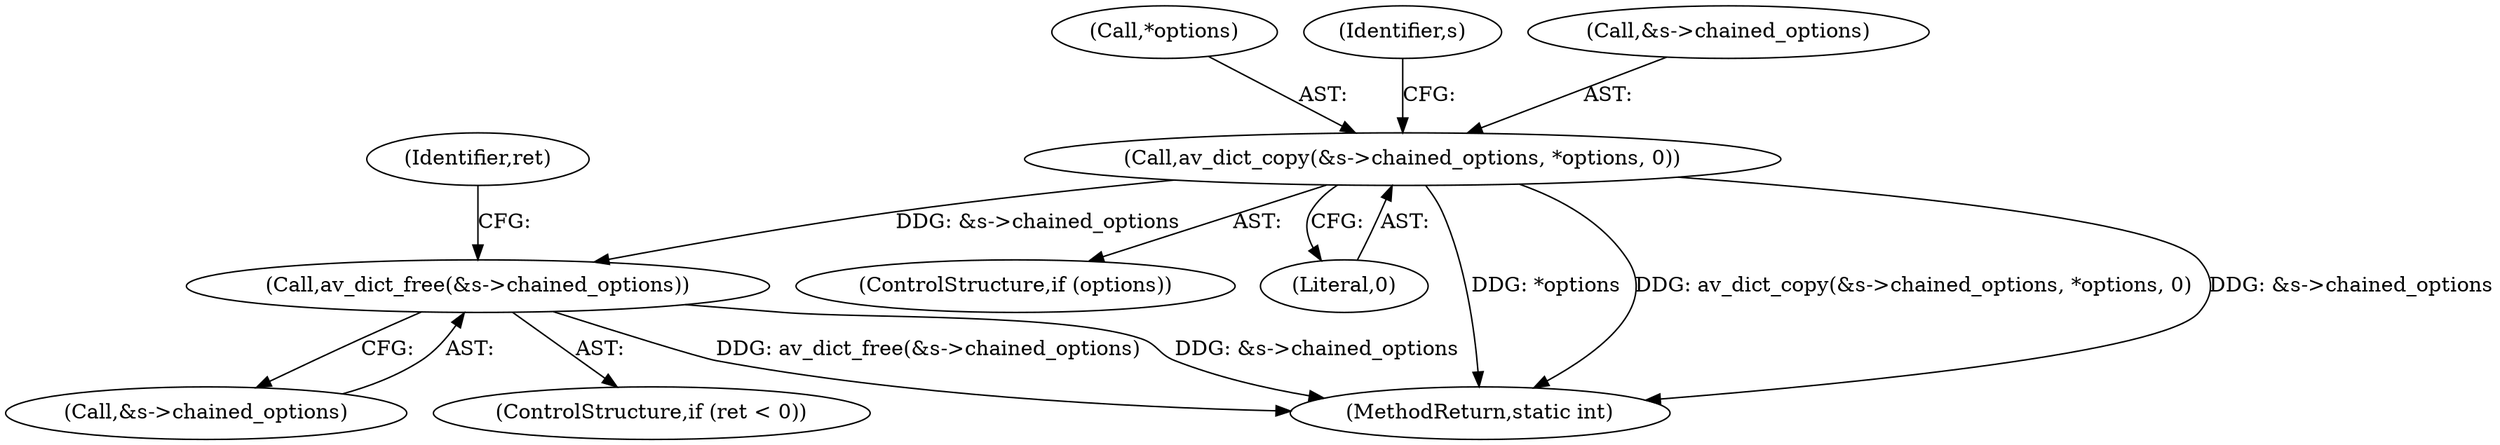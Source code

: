 digraph "0_FFmpeg_2a05c8f813de6f2278827734bf8102291e7484aa_1@API" {
"1000151" [label="(Call,av_dict_copy(&s->chained_options, *options, 0))"];
"1000251" [label="(Call,av_dict_free(&s->chained_options))"];
"1000151" [label="(Call,av_dict_copy(&s->chained_options, *options, 0))"];
"1000252" [label="(Call,&s->chained_options)"];
"1000247" [label="(ControlStructure,if (ret < 0))"];
"1000149" [label="(ControlStructure,if (options))"];
"1000156" [label="(Call,*options)"];
"1000158" [label="(Literal,0)"];
"1000161" [label="(Identifier,s)"];
"1000257" [label="(Identifier,ret)"];
"1000258" [label="(MethodReturn,static int)"];
"1000251" [label="(Call,av_dict_free(&s->chained_options))"];
"1000152" [label="(Call,&s->chained_options)"];
"1000151" -> "1000149"  [label="AST: "];
"1000151" -> "1000158"  [label="CFG: "];
"1000152" -> "1000151"  [label="AST: "];
"1000156" -> "1000151"  [label="AST: "];
"1000158" -> "1000151"  [label="AST: "];
"1000161" -> "1000151"  [label="CFG: "];
"1000151" -> "1000258"  [label="DDG: *options"];
"1000151" -> "1000258"  [label="DDG: av_dict_copy(&s->chained_options, *options, 0)"];
"1000151" -> "1000258"  [label="DDG: &s->chained_options"];
"1000151" -> "1000251"  [label="DDG: &s->chained_options"];
"1000251" -> "1000247"  [label="AST: "];
"1000251" -> "1000252"  [label="CFG: "];
"1000252" -> "1000251"  [label="AST: "];
"1000257" -> "1000251"  [label="CFG: "];
"1000251" -> "1000258"  [label="DDG: av_dict_free(&s->chained_options)"];
"1000251" -> "1000258"  [label="DDG: &s->chained_options"];
}

